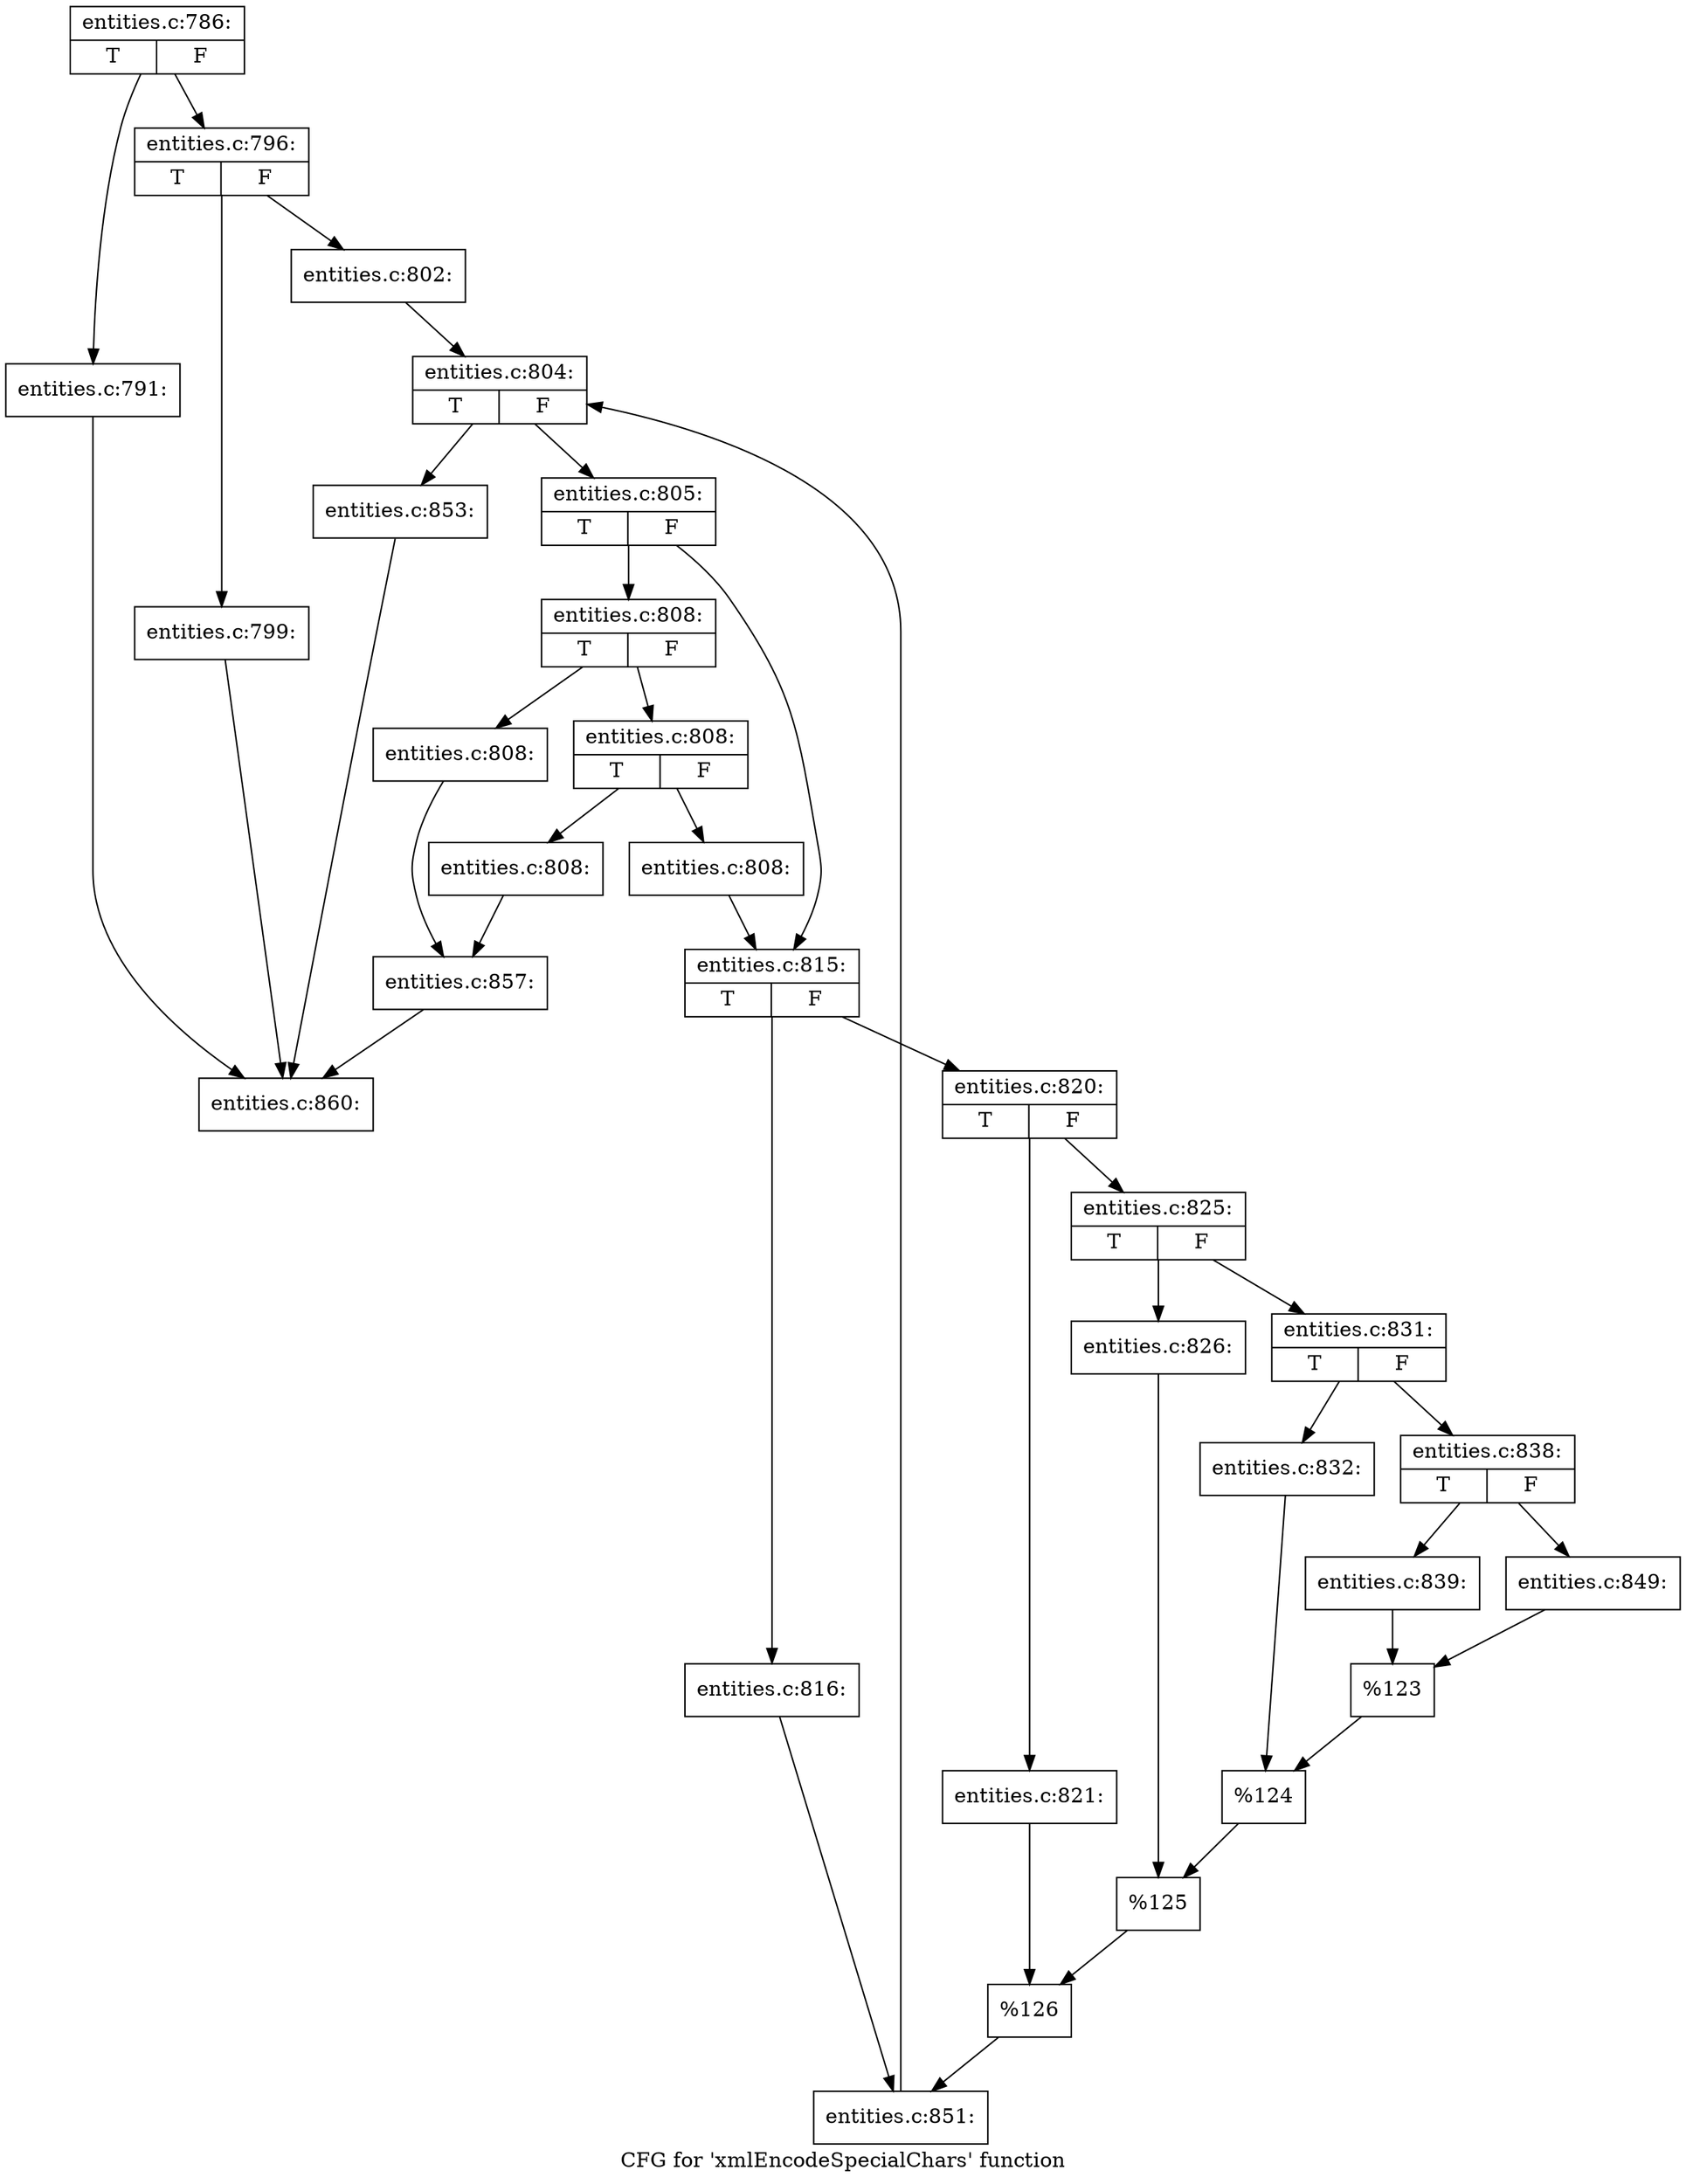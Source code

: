 digraph "CFG for 'xmlEncodeSpecialChars' function" {
	label="CFG for 'xmlEncodeSpecialChars' function";

	Node0x4b23520 [shape=record,label="{entities.c:786:|{<s0>T|<s1>F}}"];
	Node0x4b23520 -> Node0x4b3e350;
	Node0x4b23520 -> Node0x4b3e3a0;
	Node0x4b3e350 [shape=record,label="{entities.c:791:}"];
	Node0x4b3e350 -> Node0x4b3ce10;
	Node0x4b3e3a0 [shape=record,label="{entities.c:796:|{<s0>T|<s1>F}}"];
	Node0x4b3e3a0 -> Node0x4b0e0b0;
	Node0x4b3e3a0 -> Node0x4b0e100;
	Node0x4b0e0b0 [shape=record,label="{entities.c:799:}"];
	Node0x4b0e0b0 -> Node0x4b3ce10;
	Node0x4b0e100 [shape=record,label="{entities.c:802:}"];
	Node0x4b0e100 -> Node0x4b3fcb0;
	Node0x4b3fcb0 [shape=record,label="{entities.c:804:|{<s0>T|<s1>F}}"];
	Node0x4b3fcb0 -> Node0x4b40500;
	Node0x4b3fcb0 -> Node0x4b3ffe0;
	Node0x4b40500 [shape=record,label="{entities.c:805:|{<s0>T|<s1>F}}"];
	Node0x4b40500 -> Node0x4b40ae0;
	Node0x4b40500 -> Node0x4b40b30;
	Node0x4b40ae0 [shape=record,label="{entities.c:808:|{<s0>T|<s1>F}}"];
	Node0x4b40ae0 -> Node0x4ad96b0;
	Node0x4b40ae0 -> Node0x4ad9700;
	Node0x4ad96b0 [shape=record,label="{entities.c:808:}"];
	Node0x4ad96b0 -> Node0x4ad98c0;
	Node0x4ad9700 [shape=record,label="{entities.c:808:|{<s0>T|<s1>F}}"];
	Node0x4ad9700 -> Node0x4b43170;
	Node0x4ad9700 -> Node0x4b431c0;
	Node0x4b43170 [shape=record,label="{entities.c:808:}"];
	Node0x4b43170 -> Node0x4ad98c0;
	Node0x4b431c0 [shape=record,label="{entities.c:808:}"];
	Node0x4b431c0 -> Node0x4b40b30;
	Node0x4b40b30 [shape=record,label="{entities.c:815:|{<s0>T|<s1>F}}"];
	Node0x4b40b30 -> Node0x4b439f0;
	Node0x4b40b30 -> Node0x4b43a90;
	Node0x4b439f0 [shape=record,label="{entities.c:816:}"];
	Node0x4b439f0 -> Node0x4b43a40;
	Node0x4b43a90 [shape=record,label="{entities.c:820:|{<s0>T|<s1>F}}"];
	Node0x4b43a90 -> Node0x4b44d20;
	Node0x4b43a90 -> Node0x4b44dc0;
	Node0x4b44d20 [shape=record,label="{entities.c:821:}"];
	Node0x4b44d20 -> Node0x4b44d70;
	Node0x4b44dc0 [shape=record,label="{entities.c:825:|{<s0>T|<s1>F}}"];
	Node0x4b44dc0 -> Node0x4b187e0;
	Node0x4b44dc0 -> Node0x4b18880;
	Node0x4b187e0 [shape=record,label="{entities.c:826:}"];
	Node0x4b187e0 -> Node0x4b18830;
	Node0x4b18880 [shape=record,label="{entities.c:831:|{<s0>T|<s1>F}}"];
	Node0x4b18880 -> Node0x4b19d30;
	Node0x4b18880 -> Node0x4b19dd0;
	Node0x4b19d30 [shape=record,label="{entities.c:832:}"];
	Node0x4b19d30 -> Node0x4b19d80;
	Node0x4b19dd0 [shape=record,label="{entities.c:838:|{<s0>T|<s1>F}}"];
	Node0x4b19dd0 -> Node0x4b4ac90;
	Node0x4b19dd0 -> Node0x4b4ad30;
	Node0x4b4ac90 [shape=record,label="{entities.c:839:}"];
	Node0x4b4ac90 -> Node0x4b4ace0;
	Node0x4b4ad30 [shape=record,label="{entities.c:849:}"];
	Node0x4b4ad30 -> Node0x4b4ace0;
	Node0x4b4ace0 [shape=record,label="{%123}"];
	Node0x4b4ace0 -> Node0x4b19d80;
	Node0x4b19d80 [shape=record,label="{%124}"];
	Node0x4b19d80 -> Node0x4b18830;
	Node0x4b18830 [shape=record,label="{%125}"];
	Node0x4b18830 -> Node0x4b44d70;
	Node0x4b44d70 [shape=record,label="{%126}"];
	Node0x4b44d70 -> Node0x4b43a40;
	Node0x4b43a40 [shape=record,label="{entities.c:851:}"];
	Node0x4b43a40 -> Node0x4b3fcb0;
	Node0x4b3ffe0 [shape=record,label="{entities.c:853:}"];
	Node0x4b3ffe0 -> Node0x4b3ce10;
	Node0x4ad98c0 [shape=record,label="{entities.c:857:}"];
	Node0x4ad98c0 -> Node0x4b3ce10;
	Node0x4b3ce10 [shape=record,label="{entities.c:860:}"];
}
